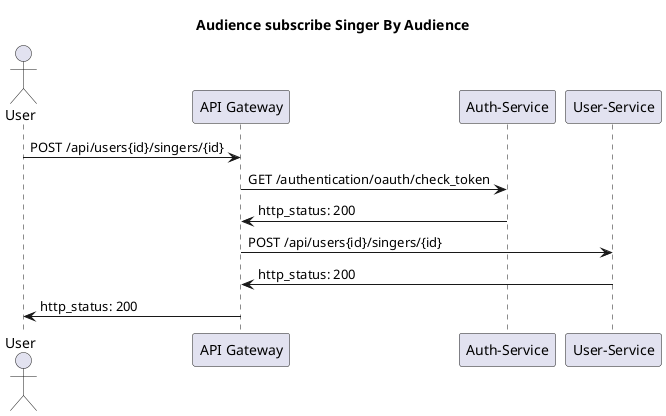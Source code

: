 @startuml
    title : Audience subscribe Singer By Audience
    actor "User" as user
    participant "API Gateway" as api_gw
    participant "Auth-Service" as auth
    participant "User-Service" as user_service
    user -> api_gw: POST /api/users{id}/singers/{id}
    api_gw -> auth: GET /authentication/oauth/check_token
    api_gw <- auth: http_status: 200
    api_gw -> user_service: POST /api/users{id}/singers/{id}
    api_gw <- user_service: http_status: 200
    user <- api_gw: http_status: 200
@enduml
